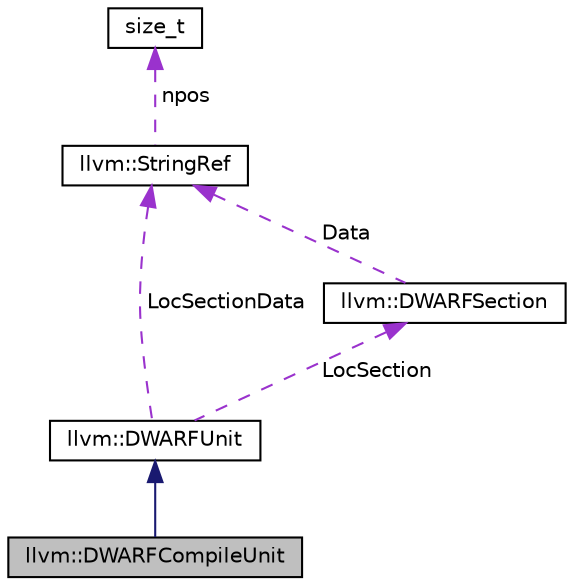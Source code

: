 digraph "llvm::DWARFCompileUnit"
{
 // LATEX_PDF_SIZE
  bgcolor="transparent";
  edge [fontname="Helvetica",fontsize="10",labelfontname="Helvetica",labelfontsize="10"];
  node [fontname="Helvetica",fontsize="10",shape="box"];
  Node1 [label="llvm::DWARFCompileUnit",height=0.2,width=0.4,color="black", fillcolor="grey75", style="filled", fontcolor="black",tooltip=" "];
  Node2 -> Node1 [dir="back",color="midnightblue",fontsize="10",style="solid",fontname="Helvetica"];
  Node2 [label="llvm::DWARFUnit",height=0.2,width=0.4,color="black",URL="$classllvm_1_1DWARFUnit.html",tooltip=" "];
  Node3 -> Node2 [dir="back",color="darkorchid3",fontsize="10",style="dashed",label=" LocSection" ,fontname="Helvetica"];
  Node3 [label="llvm::DWARFSection",height=0.2,width=0.4,color="black",URL="$structllvm_1_1DWARFSection.html",tooltip=" "];
  Node4 -> Node3 [dir="back",color="darkorchid3",fontsize="10",style="dashed",label=" Data" ,fontname="Helvetica"];
  Node4 [label="llvm::StringRef",height=0.2,width=0.4,color="black",URL="$classllvm_1_1StringRef.html",tooltip="StringRef - Represent a constant reference to a string, i.e."];
  Node5 -> Node4 [dir="back",color="darkorchid3",fontsize="10",style="dashed",label=" npos" ,fontname="Helvetica"];
  Node5 [label="size_t",height=0.2,width=0.4,color="black",URL="$classsize__t.html",tooltip=" "];
  Node4 -> Node2 [dir="back",color="darkorchid3",fontsize="10",style="dashed",label=" LocSectionData" ,fontname="Helvetica"];
}
